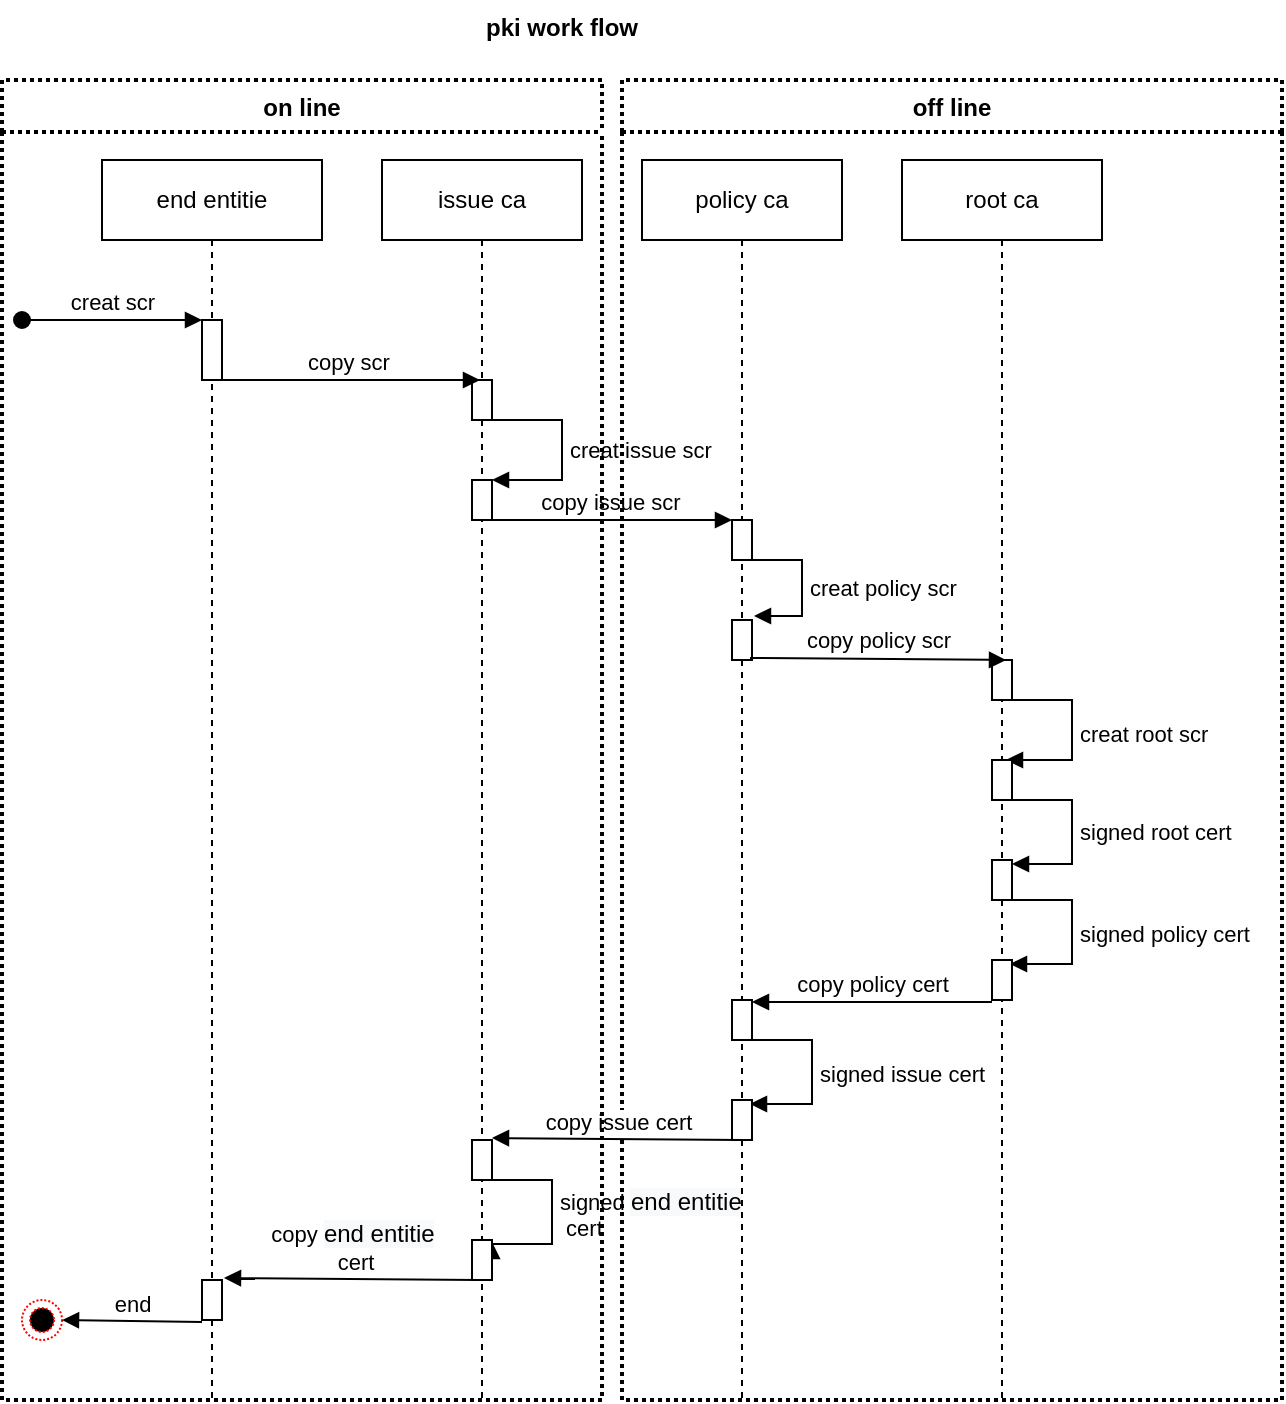 <mxfile version="13.6.0" type="device"><diagram id="6eqflhYNFEAVl_rysBtJ" name="Page-1"><mxGraphModel dx="1422" dy="775" grid="1" gridSize="10" guides="1" tooltips="1" connect="1" arrows="1" fold="1" page="1" pageScale="1" pageWidth="850" pageHeight="1100" math="0" shadow="0"><root><mxCell id="0"/><mxCell id="1" parent="0"/><mxCell id="v_W119R0zZA7MWBldhaR-1" value="end entitie" style="shape=umlLifeline;perimeter=lifelinePerimeter;whiteSpace=wrap;html=1;container=1;collapsible=0;recursiveResize=0;outlineConnect=0;" vertex="1" parent="1"><mxGeometry x="70" y="100" width="110" height="620" as="geometry"/></mxCell><mxCell id="v_W119R0zZA7MWBldhaR-6" value="" style="html=1;points=[];perimeter=orthogonalPerimeter;" vertex="1" parent="v_W119R0zZA7MWBldhaR-1"><mxGeometry x="50" y="80" width="10" height="30" as="geometry"/></mxCell><mxCell id="v_W119R0zZA7MWBldhaR-7" value="creat scr" style="html=1;verticalAlign=bottom;startArrow=oval;endArrow=block;startSize=8;" edge="1" target="v_W119R0zZA7MWBldhaR-6" parent="v_W119R0zZA7MWBldhaR-1"><mxGeometry relative="1" as="geometry"><mxPoint x="-40" y="80" as="sourcePoint"/></mxGeometry></mxCell><mxCell id="v_W119R0zZA7MWBldhaR-2" value="issue ca" style="shape=umlLifeline;perimeter=lifelinePerimeter;whiteSpace=wrap;html=1;container=1;collapsible=0;recursiveResize=0;outlineConnect=0;" vertex="1" parent="1"><mxGeometry x="210" y="100" width="100" height="620" as="geometry"/></mxCell><mxCell id="v_W119R0zZA7MWBldhaR-9" value="" style="html=1;points=[];perimeter=orthogonalPerimeter;" vertex="1" parent="v_W119R0zZA7MWBldhaR-2"><mxGeometry x="45" y="110" width="10" height="20" as="geometry"/></mxCell><mxCell id="v_W119R0zZA7MWBldhaR-13" value="" style="html=1;points=[];perimeter=orthogonalPerimeter;" vertex="1" parent="v_W119R0zZA7MWBldhaR-2"><mxGeometry x="45" y="160" width="10" height="20" as="geometry"/></mxCell><mxCell id="v_W119R0zZA7MWBldhaR-14" value="creat issue scr" style="edgeStyle=orthogonalEdgeStyle;html=1;align=left;spacingLeft=2;endArrow=block;rounded=0;entryX=1;entryY=0;" edge="1" target="v_W119R0zZA7MWBldhaR-13" parent="v_W119R0zZA7MWBldhaR-2" source="v_W119R0zZA7MWBldhaR-9"><mxGeometry relative="1" as="geometry"><mxPoint x="35" y="380" as="sourcePoint"/><Array as="points"><mxPoint x="90" y="130"/><mxPoint x="90" y="160"/></Array></mxGeometry></mxCell><mxCell id="v_W119R0zZA7MWBldhaR-45" value="" style="html=1;points=[];perimeter=orthogonalPerimeter;" vertex="1" parent="v_W119R0zZA7MWBldhaR-2"><mxGeometry x="45" y="490" width="10" height="20" as="geometry"/></mxCell><mxCell id="v_W119R0zZA7MWBldhaR-46" value="signed&amp;nbsp;&lt;span style=&quot;font-size: 12px ; text-align: center ; background-color: rgb(248 , 249 , 250)&quot;&gt;end entitie&lt;/span&gt;&lt;br&gt;&amp;nbsp;cert" style="edgeStyle=orthogonalEdgeStyle;html=1;align=left;spacingLeft=2;endArrow=block;rounded=0;entryX=1;entryY=0.05;entryDx=0;entryDy=0;entryPerimeter=0;" edge="1" parent="v_W119R0zZA7MWBldhaR-2" target="v_W119R0zZA7MWBldhaR-47"><mxGeometry relative="1" as="geometry"><mxPoint x="55" y="510" as="sourcePoint"/><Array as="points"><mxPoint x="85" y="510"/><mxPoint x="85" y="542"/></Array><mxPoint x="54" y="542" as="targetPoint"/></mxGeometry></mxCell><mxCell id="v_W119R0zZA7MWBldhaR-47" value="" style="html=1;points=[];perimeter=orthogonalPerimeter;" vertex="1" parent="v_W119R0zZA7MWBldhaR-2"><mxGeometry x="45" y="540" width="10" height="20" as="geometry"/></mxCell><mxCell id="v_W119R0zZA7MWBldhaR-3" value="policy ca" style="shape=umlLifeline;perimeter=lifelinePerimeter;whiteSpace=wrap;html=1;container=1;collapsible=0;recursiveResize=0;outlineConnect=0;" vertex="1" parent="1"><mxGeometry x="340" y="100" width="100" height="620" as="geometry"/></mxCell><mxCell id="v_W119R0zZA7MWBldhaR-18" value="" style="html=1;points=[];perimeter=orthogonalPerimeter;" vertex="1" parent="v_W119R0zZA7MWBldhaR-3"><mxGeometry x="45" y="180" width="10" height="20" as="geometry"/></mxCell><mxCell id="v_W119R0zZA7MWBldhaR-20" value="" style="html=1;points=[];perimeter=orthogonalPerimeter;" vertex="1" parent="v_W119R0zZA7MWBldhaR-3"><mxGeometry x="45" y="230" width="10" height="20" as="geometry"/></mxCell><mxCell id="v_W119R0zZA7MWBldhaR-19" value="creat policy&amp;nbsp;scr" style="edgeStyle=orthogonalEdgeStyle;html=1;align=left;spacingLeft=2;endArrow=block;rounded=0;entryX=1.1;entryY=-0.1;entryDx=0;entryDy=0;entryPerimeter=0;" edge="1" parent="v_W119R0zZA7MWBldhaR-3" source="v_W119R0zZA7MWBldhaR-18" target="v_W119R0zZA7MWBldhaR-20"><mxGeometry relative="1" as="geometry"><mxPoint x="-135" y="350" as="sourcePoint"/><Array as="points"><mxPoint x="80" y="200"/><mxPoint x="80" y="228"/></Array><mxPoint x="95" y="230" as="targetPoint"/></mxGeometry></mxCell><mxCell id="v_W119R0zZA7MWBldhaR-29" value="" style="html=1;points=[];perimeter=orthogonalPerimeter;" vertex="1" parent="v_W119R0zZA7MWBldhaR-3"><mxGeometry x="45" y="420" width="10" height="20" as="geometry"/></mxCell><mxCell id="v_W119R0zZA7MWBldhaR-31" value="signed issue cert" style="edgeStyle=orthogonalEdgeStyle;html=1;align=left;spacingLeft=2;endArrow=block;rounded=0;entryX=0.9;entryY=0.1;entryDx=0;entryDy=0;entryPerimeter=0;" edge="1" parent="v_W119R0zZA7MWBldhaR-3" target="v_W119R0zZA7MWBldhaR-32"><mxGeometry relative="1" as="geometry"><mxPoint x="55" y="440" as="sourcePoint"/><Array as="points"><mxPoint x="85" y="440"/><mxPoint x="85" y="472"/></Array><mxPoint x="-409" y="368" as="targetPoint"/></mxGeometry></mxCell><mxCell id="v_W119R0zZA7MWBldhaR-32" value="" style="html=1;points=[];perimeter=orthogonalPerimeter;" vertex="1" parent="v_W119R0zZA7MWBldhaR-3"><mxGeometry x="45" y="470" width="10" height="20" as="geometry"/></mxCell><mxCell id="v_W119R0zZA7MWBldhaR-4" value="root ca" style="shape=umlLifeline;perimeter=lifelinePerimeter;whiteSpace=wrap;html=1;container=1;collapsible=0;recursiveResize=0;outlineConnect=0;" vertex="1" parent="1"><mxGeometry x="470" y="100" width="100" height="620" as="geometry"/></mxCell><mxCell id="v_W119R0zZA7MWBldhaR-21" value="" style="html=1;points=[];perimeter=orthogonalPerimeter;" vertex="1" parent="v_W119R0zZA7MWBldhaR-4"><mxGeometry x="45" y="250" width="10" height="20" as="geometry"/></mxCell><mxCell id="v_W119R0zZA7MWBldhaR-22" value="creat root scr" style="edgeStyle=orthogonalEdgeStyle;html=1;align=left;spacingLeft=2;endArrow=block;rounded=0;entryX=0.7;entryY=0;entryDx=0;entryDy=0;entryPerimeter=0;" edge="1" parent="v_W119R0zZA7MWBldhaR-4" source="v_W119R0zZA7MWBldhaR-21" target="v_W119R0zZA7MWBldhaR-24"><mxGeometry relative="1" as="geometry"><mxPoint x="-470" y="320" as="sourcePoint"/><Array as="points"><mxPoint x="85" y="270"/><mxPoint x="85" y="300"/></Array><mxPoint x="61" y="298" as="targetPoint"/></mxGeometry></mxCell><mxCell id="v_W119R0zZA7MWBldhaR-24" value="" style="html=1;points=[];perimeter=orthogonalPerimeter;" vertex="1" parent="v_W119R0zZA7MWBldhaR-4"><mxGeometry x="45" y="300" width="10" height="20" as="geometry"/></mxCell><mxCell id="v_W119R0zZA7MWBldhaR-25" value="signed&amp;nbsp;root cert" style="edgeStyle=orthogonalEdgeStyle;html=1;align=left;spacingLeft=2;endArrow=block;rounded=0;entryX=1;entryY=0.1;entryDx=0;entryDy=0;entryPerimeter=0;" edge="1" parent="v_W119R0zZA7MWBldhaR-4" source="v_W119R0zZA7MWBldhaR-24" target="v_W119R0zZA7MWBldhaR-26"><mxGeometry relative="1" as="geometry"><mxPoint x="-940" y="270" as="sourcePoint"/><Array as="points"><mxPoint x="85" y="320"/><mxPoint x="85" y="352"/></Array><mxPoint x="61" y="348" as="targetPoint"/></mxGeometry></mxCell><mxCell id="v_W119R0zZA7MWBldhaR-26" value="" style="html=1;points=[];perimeter=orthogonalPerimeter;" vertex="1" parent="v_W119R0zZA7MWBldhaR-4"><mxGeometry x="45" y="350" width="10" height="20" as="geometry"/></mxCell><mxCell id="v_W119R0zZA7MWBldhaR-27" value="signed policy cert" style="edgeStyle=orthogonalEdgeStyle;html=1;align=left;spacingLeft=2;endArrow=block;rounded=0;entryX=0.9;entryY=0.1;entryDx=0;entryDy=0;entryPerimeter=0;" edge="1" parent="v_W119R0zZA7MWBldhaR-4" source="v_W119R0zZA7MWBldhaR-26" target="v_W119R0zZA7MWBldhaR-28"><mxGeometry relative="1" as="geometry"><mxPoint x="-1410" y="220" as="sourcePoint"/><Array as="points"><mxPoint x="85" y="370"/><mxPoint x="85" y="402"/></Array><mxPoint x="61" y="398" as="targetPoint"/></mxGeometry></mxCell><mxCell id="v_W119R0zZA7MWBldhaR-28" value="" style="html=1;points=[];perimeter=orthogonalPerimeter;" vertex="1" parent="v_W119R0zZA7MWBldhaR-4"><mxGeometry x="45" y="400" width="10" height="20" as="geometry"/></mxCell><mxCell id="v_W119R0zZA7MWBldhaR-8" value="pki work flow" style="text;align=center;fontStyle=1;verticalAlign=middle;spacingLeft=3;spacingRight=3;strokeColor=none;rotatable=0;points=[[0,0.5],[1,0.5]];portConstraint=eastwest;" vertex="1" parent="1"><mxGeometry x="260" y="20" width="80" height="26" as="geometry"/></mxCell><mxCell id="v_W119R0zZA7MWBldhaR-10" value="copy scr" style="html=1;verticalAlign=bottom;endArrow=block;entryX=0.4;entryY=0;entryDx=0;entryDy=0;entryPerimeter=0;exitX=0.6;exitY=1;exitDx=0;exitDy=0;exitPerimeter=0;" edge="1" parent="1" source="v_W119R0zZA7MWBldhaR-6" target="v_W119R0zZA7MWBldhaR-9"><mxGeometry width="80" relative="1" as="geometry"><mxPoint x="125" y="210" as="sourcePoint"/><mxPoint x="280" y="530" as="targetPoint"/></mxGeometry></mxCell><mxCell id="v_W119R0zZA7MWBldhaR-16" value="copy issue scr" style="html=1;verticalAlign=bottom;endArrow=block;exitX=0.8;exitY=1;exitDx=0;exitDy=0;exitPerimeter=0;" edge="1" parent="1" source="v_W119R0zZA7MWBldhaR-13"><mxGeometry width="80" relative="1" as="geometry"><mxPoint x="260" y="310" as="sourcePoint"/><mxPoint x="385" y="280" as="targetPoint"/></mxGeometry></mxCell><mxCell id="v_W119R0zZA7MWBldhaR-23" value="copy policy scr" style="html=1;verticalAlign=bottom;endArrow=block;entryX=0.7;entryY=0;entryDx=0;entryDy=0;entryPerimeter=0;exitX=0.9;exitY=0.95;exitDx=0;exitDy=0;exitPerimeter=0;" edge="1" parent="1" source="v_W119R0zZA7MWBldhaR-20" target="v_W119R0zZA7MWBldhaR-21"><mxGeometry width="80" relative="1" as="geometry"><mxPoint x="460" y="510" as="sourcePoint"/><mxPoint x="530" y="350" as="targetPoint"/></mxGeometry></mxCell><mxCell id="v_W119R0zZA7MWBldhaR-30" value="copy policy cert" style="html=1;verticalAlign=bottom;endArrow=block;exitX=0;exitY=1.05;exitDx=0;exitDy=0;exitPerimeter=0;" edge="1" parent="1" source="v_W119R0zZA7MWBldhaR-28" target="v_W119R0zZA7MWBldhaR-29"><mxGeometry width="80" relative="1" as="geometry"><mxPoint x="404" y="359" as="sourcePoint"/><mxPoint x="532" y="360" as="targetPoint"/></mxGeometry></mxCell><mxCell id="v_W119R0zZA7MWBldhaR-35" value="off line" style="swimlane;fontStyle=1;childLayout=stackLayout;horizontal=1;startSize=26;fillColor=none;horizontalStack=0;resizeParent=1;resizeParentMax=0;resizeLast=0;collapsible=1;marginBottom=0;dashed=1;strokeWidth=2;dashPattern=1 1;" vertex="1" parent="1"><mxGeometry x="330" y="60" width="330" height="660" as="geometry"/></mxCell><mxCell id="v_W119R0zZA7MWBldhaR-41" value="copy issue cert" style="html=1;verticalAlign=bottom;endArrow=block;exitX=0.5;exitY=1;exitDx=0;exitDy=0;exitPerimeter=0;entryX=1;entryY=-0.05;entryDx=0;entryDy=0;entryPerimeter=0;" edge="1" parent="1" source="v_W119R0zZA7MWBldhaR-32" target="v_W119R0zZA7MWBldhaR-45"><mxGeometry width="80" relative="1" as="geometry"><mxPoint x="525" y="531" as="sourcePoint"/><mxPoint x="200" y="500" as="targetPoint"/></mxGeometry></mxCell><mxCell id="v_W119R0zZA7MWBldhaR-48" value="" style="html=1;points=[];perimeter=orthogonalPerimeter;" vertex="1" parent="1"><mxGeometry x="120" y="660" width="10" height="20" as="geometry"/></mxCell><mxCell id="v_W119R0zZA7MWBldhaR-49" value="copy&amp;nbsp;&lt;span style=&quot;font-size: 12px ; background-color: rgb(248 , 249 , 250)&quot;&gt;end entitie&lt;/span&gt;&lt;br&gt;&amp;nbsp;cert" style="html=1;verticalAlign=bottom;endArrow=block;exitX=0.3;exitY=1;exitDx=0;exitDy=0;exitPerimeter=0;entryX=1.1;entryY=-0.05;entryDx=0;entryDy=0;entryPerimeter=0;" edge="1" parent="1" source="v_W119R0zZA7MWBldhaR-47" target="v_W119R0zZA7MWBldhaR-48"><mxGeometry width="80" relative="1" as="geometry"><mxPoint x="400" y="600" as="sourcePoint"/><mxPoint x="275" y="599" as="targetPoint"/></mxGeometry></mxCell><mxCell id="v_W119R0zZA7MWBldhaR-50" value="" style="ellipse;html=1;shape=endState;fillColor=#000000;strokeColor=#ff0000;dashed=1;dashPattern=1 1;" vertex="1" parent="1"><mxGeometry x="30" y="670" width="20" height="20" as="geometry"/></mxCell><mxCell id="v_W119R0zZA7MWBldhaR-53" value="end" style="html=1;verticalAlign=bottom;endArrow=block;entryX=1;entryY=0.5;entryDx=0;entryDy=0;exitX=0;exitY=1.05;exitDx=0;exitDy=0;exitPerimeter=0;" edge="1" parent="1" source="v_W119R0zZA7MWBldhaR-48" target="v_W119R0zZA7MWBldhaR-50"><mxGeometry width="80" relative="1" as="geometry"><mxPoint x="190" y="710" as="sourcePoint"/><mxPoint x="269" y="220" as="targetPoint"/></mxGeometry></mxCell><mxCell id="v_W119R0zZA7MWBldhaR-54" value="on line" style="swimlane;fontStyle=1;childLayout=stackLayout;horizontal=1;startSize=26;fillColor=none;horizontalStack=0;resizeParent=1;resizeParentMax=0;resizeLast=0;collapsible=1;marginBottom=0;dashed=1;strokeWidth=2;dashPattern=1 1;" vertex="1" parent="1"><mxGeometry x="20" y="60" width="300" height="660" as="geometry"/></mxCell></root></mxGraphModel></diagram></mxfile>